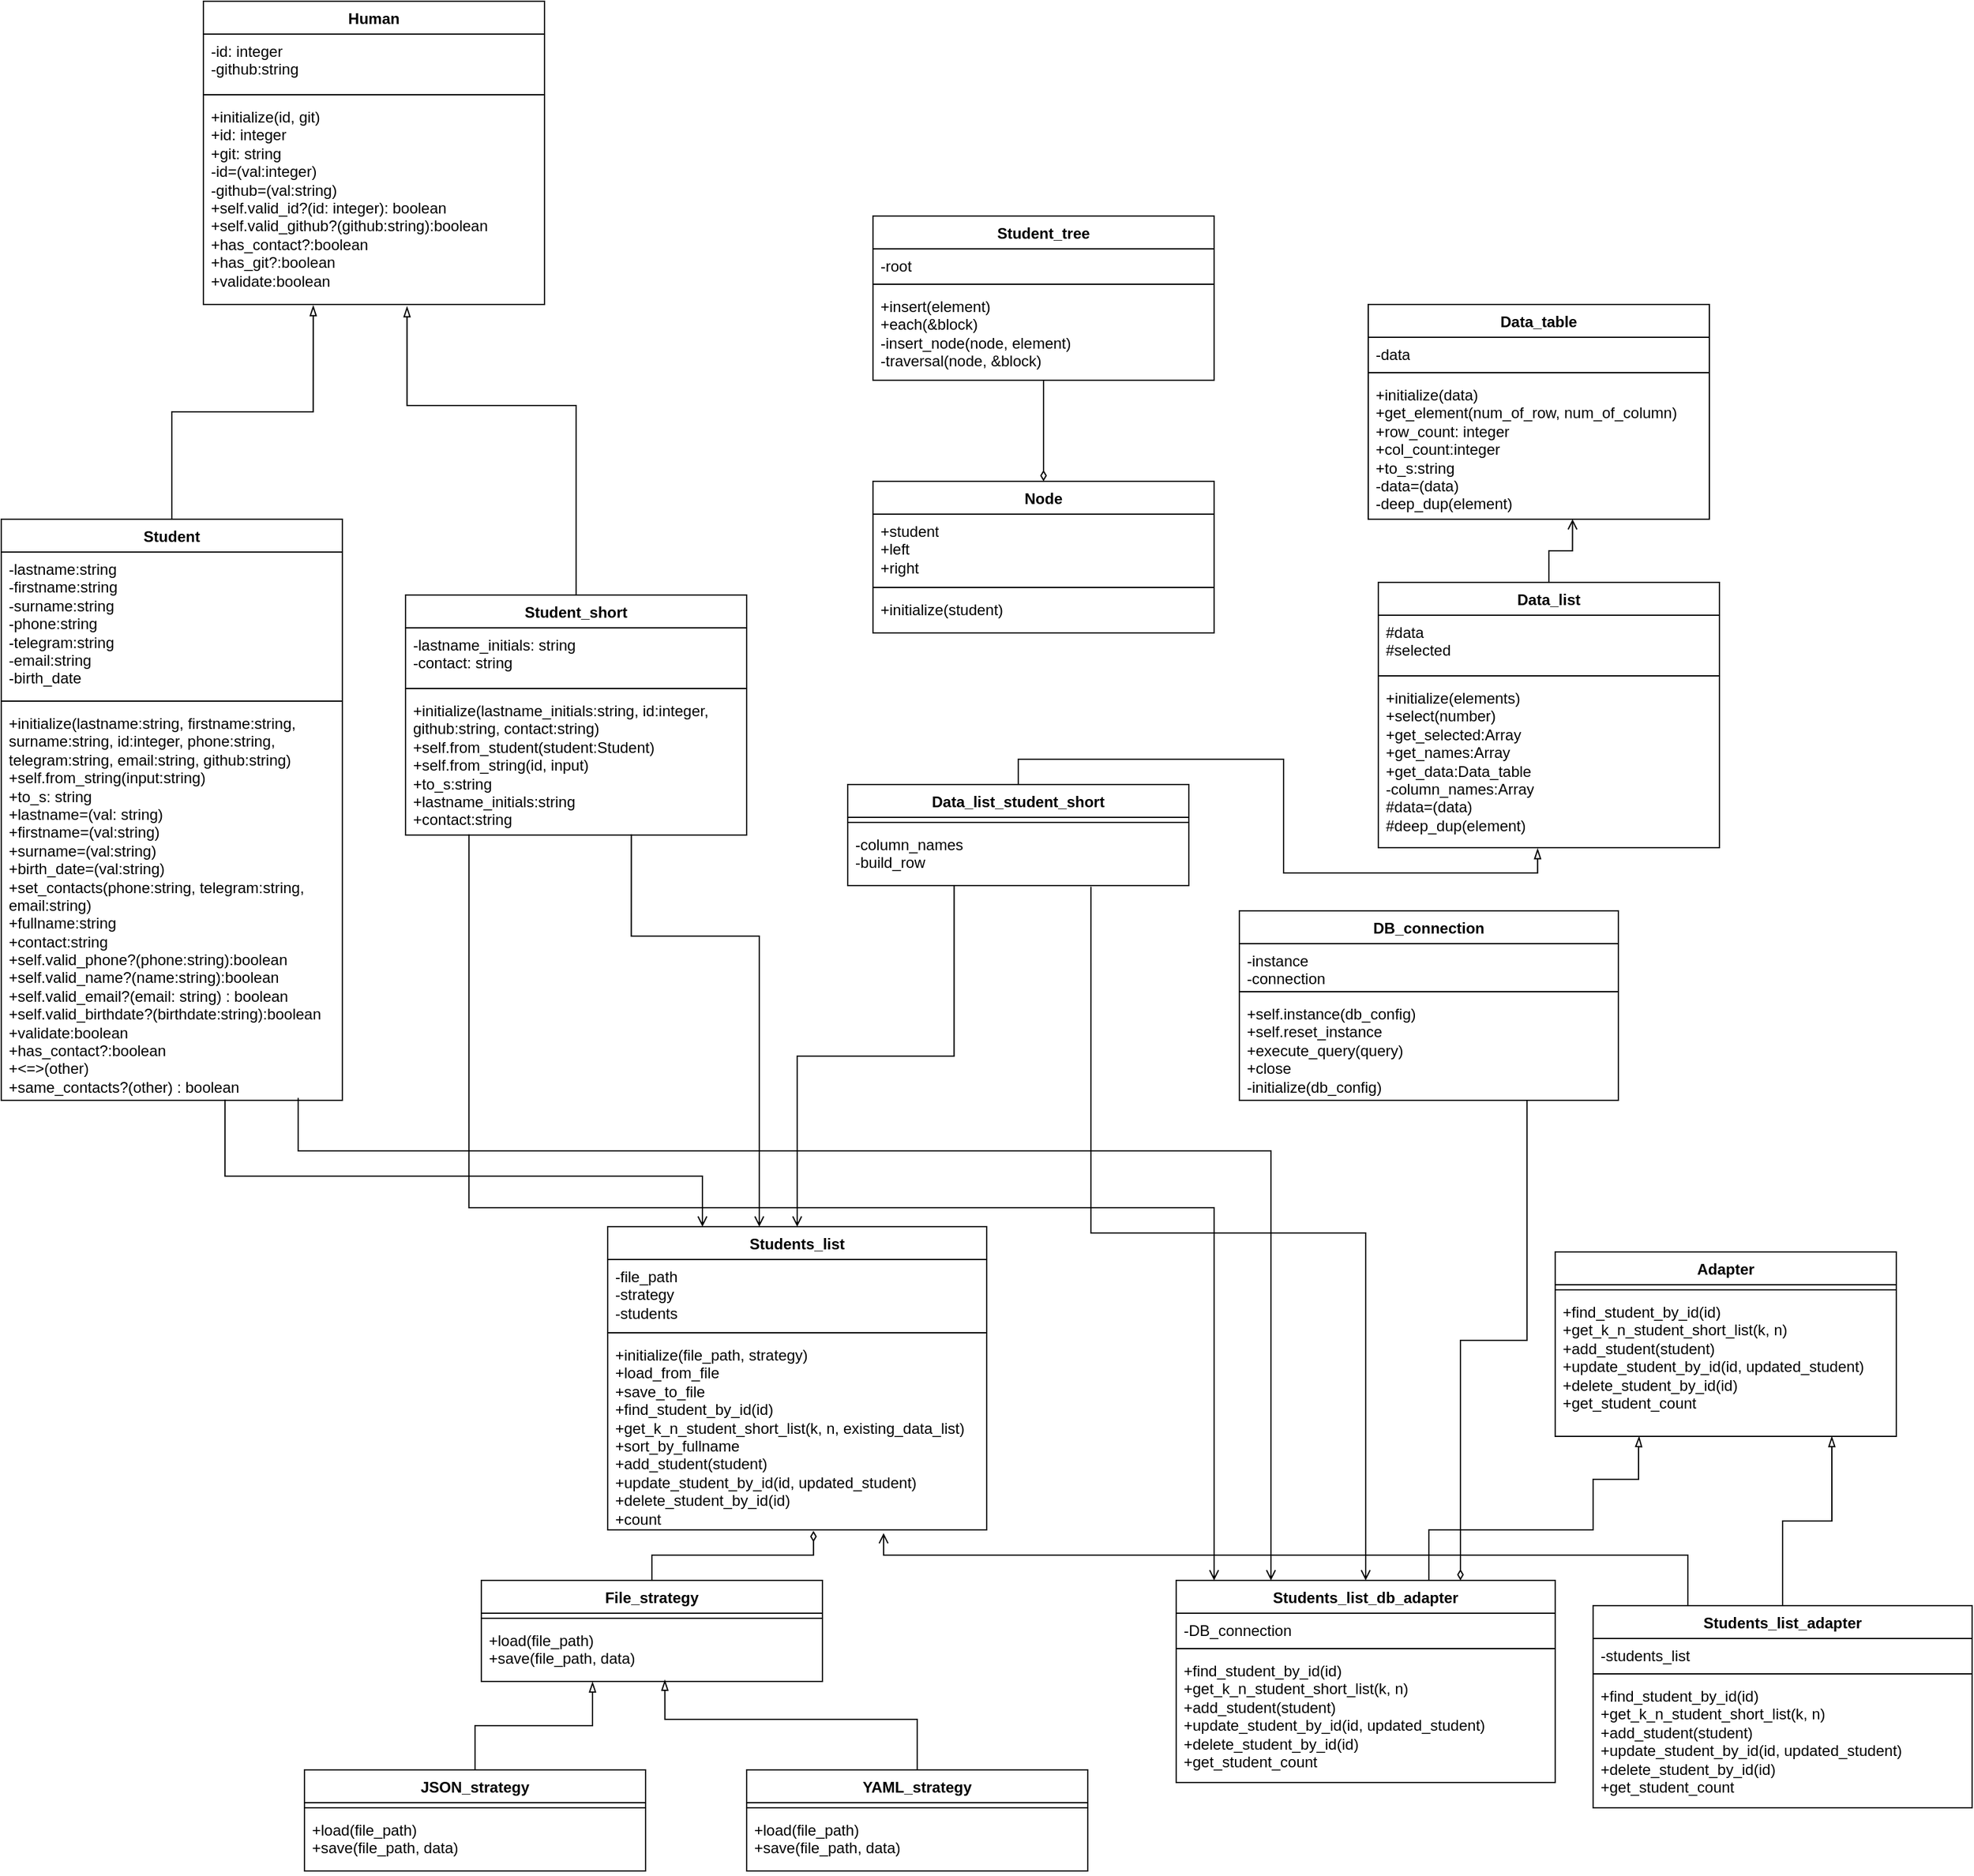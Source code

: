 <mxfile version="25.0.3">
  <diagram name="Страница — 1" id="xzKSbDcUTC4oshEdBpyW">
    <mxGraphModel dx="860" dy="2087" grid="1" gridSize="10" guides="1" tooltips="1" connect="1" arrows="1" fold="1" page="1" pageScale="1" pageWidth="827" pageHeight="1169" math="0" shadow="0">
      <root>
        <mxCell id="0" />
        <mxCell id="1" parent="0" />
        <mxCell id="dgC0GQ52S56ldT9R5wZU-2" value="Human" style="swimlane;fontStyle=1;align=center;verticalAlign=top;childLayout=stackLayout;horizontal=1;startSize=26;horizontalStack=0;resizeParent=1;resizeParentMax=0;resizeLast=0;collapsible=1;marginBottom=0;whiteSpace=wrap;html=1;" parent="1" vertex="1">
          <mxGeometry x="1010" y="-210" width="270" height="240" as="geometry" />
        </mxCell>
        <mxCell id="dgC0GQ52S56ldT9R5wZU-3" value="-id: integer&lt;div&gt;-github:string&lt;/div&gt;&lt;div&gt;&lt;br&gt;&lt;/div&gt;" style="text;strokeColor=none;fillColor=none;align=left;verticalAlign=top;spacingLeft=4;spacingRight=4;overflow=hidden;rotatable=0;points=[[0,0.5],[1,0.5]];portConstraint=eastwest;whiteSpace=wrap;html=1;" parent="dgC0GQ52S56ldT9R5wZU-2" vertex="1">
          <mxGeometry y="26" width="270" height="44" as="geometry" />
        </mxCell>
        <mxCell id="dgC0GQ52S56ldT9R5wZU-4" value="" style="line;strokeWidth=1;fillColor=none;align=left;verticalAlign=middle;spacingTop=-1;spacingLeft=3;spacingRight=3;rotatable=0;labelPosition=right;points=[];portConstraint=eastwest;strokeColor=inherit;" parent="dgC0GQ52S56ldT9R5wZU-2" vertex="1">
          <mxGeometry y="70" width="270" height="8" as="geometry" />
        </mxCell>
        <mxCell id="dgC0GQ52S56ldT9R5wZU-5" value="+initialize(id, git)&lt;div&gt;+id: integer&lt;/div&gt;&lt;div&gt;+git: string&lt;/div&gt;&lt;div&gt;-id=(val:integer)&lt;/div&gt;&lt;div&gt;-github=(val:string)&lt;/div&gt;&lt;div&gt;+self.valid_id?(id: integer): boolean&lt;/div&gt;&lt;div&gt;+self.valid_github?(github:string):boolean&lt;/div&gt;&lt;div&gt;+has_contact?:boolean&lt;/div&gt;&lt;div&gt;+has_git?:boolean&lt;/div&gt;&lt;div&gt;+validate:boolean&lt;/div&gt;" style="text;strokeColor=none;fillColor=none;align=left;verticalAlign=top;spacingLeft=4;spacingRight=4;overflow=hidden;rotatable=0;points=[[0,0.5],[1,0.5]];portConstraint=eastwest;whiteSpace=wrap;html=1;" parent="dgC0GQ52S56ldT9R5wZU-2" vertex="1">
          <mxGeometry y="78" width="270" height="162" as="geometry" />
        </mxCell>
        <mxCell id="dgC0GQ52S56ldT9R5wZU-6" value="Student_short" style="swimlane;fontStyle=1;align=center;verticalAlign=top;childLayout=stackLayout;horizontal=1;startSize=26;horizontalStack=0;resizeParent=1;resizeParentMax=0;resizeLast=0;collapsible=1;marginBottom=0;whiteSpace=wrap;html=1;" parent="1" vertex="1">
          <mxGeometry x="1170" y="260" width="270" height="190" as="geometry" />
        </mxCell>
        <mxCell id="dgC0GQ52S56ldT9R5wZU-7" value="-lastname_initials: string&lt;div&gt;-contact: string&lt;/div&gt;&lt;div&gt;&lt;br&gt;&lt;/div&gt;" style="text;strokeColor=none;fillColor=none;align=left;verticalAlign=top;spacingLeft=4;spacingRight=4;overflow=hidden;rotatable=0;points=[[0,0.5],[1,0.5]];portConstraint=eastwest;whiteSpace=wrap;html=1;" parent="dgC0GQ52S56ldT9R5wZU-6" vertex="1">
          <mxGeometry y="26" width="270" height="44" as="geometry" />
        </mxCell>
        <mxCell id="dgC0GQ52S56ldT9R5wZU-8" value="" style="line;strokeWidth=1;fillColor=none;align=left;verticalAlign=middle;spacingTop=-1;spacingLeft=3;spacingRight=3;rotatable=0;labelPosition=right;points=[];portConstraint=eastwest;strokeColor=inherit;" parent="dgC0GQ52S56ldT9R5wZU-6" vertex="1">
          <mxGeometry y="70" width="270" height="8" as="geometry" />
        </mxCell>
        <mxCell id="dgC0GQ52S56ldT9R5wZU-9" value="+initialize(lastname_initials:string, id:integer, github:string, contact:string)&lt;div&gt;+self.from_student(student:Student)&lt;/div&gt;&lt;div&gt;+self.from_string(id, input)&lt;/div&gt;&lt;div&gt;+to_s:string&lt;/div&gt;&lt;div&gt;+lastname_initials:string&lt;/div&gt;&lt;div&gt;+contact:string&lt;/div&gt;" style="text;strokeColor=none;fillColor=none;align=left;verticalAlign=top;spacingLeft=4;spacingRight=4;overflow=hidden;rotatable=0;points=[[0,0.5],[1,0.5]];portConstraint=eastwest;whiteSpace=wrap;html=1;" parent="dgC0GQ52S56ldT9R5wZU-6" vertex="1">
          <mxGeometry y="78" width="270" height="112" as="geometry" />
        </mxCell>
        <mxCell id="dgC0GQ52S56ldT9R5wZU-10" value="Student" style="swimlane;fontStyle=1;align=center;verticalAlign=top;childLayout=stackLayout;horizontal=1;startSize=26;horizontalStack=0;resizeParent=1;resizeParentMax=0;resizeLast=0;collapsible=1;marginBottom=0;whiteSpace=wrap;html=1;" parent="1" vertex="1">
          <mxGeometry x="850" y="200" width="270" height="460" as="geometry" />
        </mxCell>
        <mxCell id="dgC0GQ52S56ldT9R5wZU-11" value="&lt;div&gt;-lastname:string&lt;/div&gt;&lt;div&gt;-firstname:string&lt;/div&gt;&lt;div&gt;-surname:string&lt;/div&gt;&lt;div&gt;-phone:string&lt;/div&gt;&lt;div&gt;-telegram:string&lt;/div&gt;&lt;div&gt;-email:string&lt;/div&gt;&lt;div&gt;-birth_date&lt;/div&gt;" style="text;strokeColor=none;fillColor=none;align=left;verticalAlign=top;spacingLeft=4;spacingRight=4;overflow=hidden;rotatable=0;points=[[0,0.5],[1,0.5]];portConstraint=eastwest;whiteSpace=wrap;html=1;" parent="dgC0GQ52S56ldT9R5wZU-10" vertex="1">
          <mxGeometry y="26" width="270" height="114" as="geometry" />
        </mxCell>
        <mxCell id="dgC0GQ52S56ldT9R5wZU-12" value="" style="line;strokeWidth=1;fillColor=none;align=left;verticalAlign=middle;spacingTop=-1;spacingLeft=3;spacingRight=3;rotatable=0;labelPosition=right;points=[];portConstraint=eastwest;strokeColor=inherit;" parent="dgC0GQ52S56ldT9R5wZU-10" vertex="1">
          <mxGeometry y="140" width="270" height="8" as="geometry" />
        </mxCell>
        <mxCell id="dgC0GQ52S56ldT9R5wZU-13" value="+initialize(lastname:string, firstname:string, surname:string, id:integer, phone:string, telegram:string, email:string, github:string)&lt;div&gt;+self.from_string(input:string)&lt;/div&gt;&lt;div&gt;+to_s: string&lt;/div&gt;&lt;div&gt;+lastname=(val: string)&lt;/div&gt;&lt;div&gt;+firstname=(val:string)&lt;/div&gt;&lt;div&gt;+surname=(val:string)&lt;/div&gt;&lt;div&gt;+birth_date=(val:string)&lt;/div&gt;&lt;div&gt;+set_contacts(phone:string, telegram:string, email:string)&lt;/div&gt;&lt;div&gt;+fullname:string&lt;/div&gt;&lt;div&gt;+contact:string&lt;/div&gt;&lt;div&gt;&lt;div&gt;+self.valid_phone?(phone:string):boolean&lt;/div&gt;&lt;div&gt;+self.valid_name?(name:string):boolean&lt;/div&gt;&lt;div&gt;+self.valid_email?(email: string) : boolean&lt;/div&gt;&lt;/div&gt;&lt;div&gt;+self.valid_birthdate?(birthdate:string):boolean&lt;/div&gt;&lt;div&gt;+validate:boolean&lt;/div&gt;&lt;div&gt;+has_contact?:boolean&lt;/div&gt;&lt;div&gt;+&amp;lt;=&amp;gt;(other)&lt;/div&gt;&lt;div&gt;+same_contacts?(other) : boolean&lt;/div&gt;" style="text;strokeColor=none;fillColor=none;align=left;verticalAlign=top;spacingLeft=4;spacingRight=4;overflow=hidden;rotatable=0;points=[[0,0.5],[1,0.5]];portConstraint=eastwest;whiteSpace=wrap;html=1;" parent="dgC0GQ52S56ldT9R5wZU-10" vertex="1">
          <mxGeometry y="148" width="270" height="312" as="geometry" />
        </mxCell>
        <mxCell id="dgC0GQ52S56ldT9R5wZU-14" style="rounded=0;orthogonalLoop=1;jettySize=auto;html=1;exitX=0.5;exitY=0;exitDx=0;exitDy=0;endArrow=blockThin;endFill=0;edgeStyle=orthogonalEdgeStyle;entryX=0.597;entryY=1.01;entryDx=0;entryDy=0;entryPerimeter=0;" parent="1" source="dgC0GQ52S56ldT9R5wZU-6" target="dgC0GQ52S56ldT9R5wZU-5" edge="1">
          <mxGeometry relative="1" as="geometry">
            <mxPoint x="1171" y="333" as="targetPoint" />
            <Array as="points">
              <mxPoint x="1305" y="110" />
              <mxPoint x="1171" y="110" />
            </Array>
          </mxGeometry>
        </mxCell>
        <mxCell id="dgC0GQ52S56ldT9R5wZU-16" style="edgeStyle=orthogonalEdgeStyle;rounded=0;orthogonalLoop=1;jettySize=auto;html=1;entryX=0.5;entryY=0;entryDx=0;entryDy=0;exitX=0.322;exitY=1.005;exitDx=0;exitDy=0;exitPerimeter=0;startArrow=blockThin;startFill=0;endArrow=none;endFill=0;" parent="1" source="dgC0GQ52S56ldT9R5wZU-5" target="dgC0GQ52S56ldT9R5wZU-10" edge="1">
          <mxGeometry relative="1" as="geometry" />
        </mxCell>
        <mxCell id="dgC0GQ52S56ldT9R5wZU-17" value="Data_list" style="swimlane;fontStyle=1;align=center;verticalAlign=top;childLayout=stackLayout;horizontal=1;startSize=26;horizontalStack=0;resizeParent=1;resizeParentMax=0;resizeLast=0;collapsible=1;marginBottom=0;whiteSpace=wrap;html=1;" parent="1" vertex="1">
          <mxGeometry x="1940" y="250" width="270" height="210" as="geometry" />
        </mxCell>
        <mxCell id="dgC0GQ52S56ldT9R5wZU-18" value="&lt;div&gt;#data&lt;/div&gt;&lt;div&gt;#selected&lt;/div&gt;" style="text;strokeColor=none;fillColor=none;align=left;verticalAlign=top;spacingLeft=4;spacingRight=4;overflow=hidden;rotatable=0;points=[[0,0.5],[1,0.5]];portConstraint=eastwest;whiteSpace=wrap;html=1;" parent="dgC0GQ52S56ldT9R5wZU-17" vertex="1">
          <mxGeometry y="26" width="270" height="44" as="geometry" />
        </mxCell>
        <mxCell id="dgC0GQ52S56ldT9R5wZU-19" value="" style="line;strokeWidth=1;fillColor=none;align=left;verticalAlign=middle;spacingTop=-1;spacingLeft=3;spacingRight=3;rotatable=0;labelPosition=right;points=[];portConstraint=eastwest;strokeColor=inherit;" parent="dgC0GQ52S56ldT9R5wZU-17" vertex="1">
          <mxGeometry y="70" width="270" height="8" as="geometry" />
        </mxCell>
        <mxCell id="dgC0GQ52S56ldT9R5wZU-20" value="+initialize(elements)&lt;div&gt;+select(number)&lt;/div&gt;&lt;div&gt;+get_selected:Array&lt;/div&gt;&lt;div&gt;+get_names:Array&lt;/div&gt;&lt;div&gt;+get_data:Data_table&lt;/div&gt;&lt;div&gt;-column_names:Array&lt;/div&gt;&lt;div&gt;#data=(data)&lt;/div&gt;&lt;div&gt;#deep_dup(element)&lt;/div&gt;" style="text;strokeColor=none;fillColor=none;align=left;verticalAlign=top;spacingLeft=4;spacingRight=4;overflow=hidden;rotatable=0;points=[[0,0.5],[1,0.5]];portConstraint=eastwest;whiteSpace=wrap;html=1;" parent="dgC0GQ52S56ldT9R5wZU-17" vertex="1">
          <mxGeometry y="78" width="270" height="132" as="geometry" />
        </mxCell>
        <mxCell id="dgC0GQ52S56ldT9R5wZU-21" value="Data_list_student_short" style="swimlane;fontStyle=1;align=center;verticalAlign=top;childLayout=stackLayout;horizontal=1;startSize=26;horizontalStack=0;resizeParent=1;resizeParentMax=0;resizeLast=0;collapsible=1;marginBottom=0;whiteSpace=wrap;html=1;" parent="1" vertex="1">
          <mxGeometry x="1520" y="410" width="270" height="80" as="geometry" />
        </mxCell>
        <mxCell id="dgC0GQ52S56ldT9R5wZU-23" value="" style="line;strokeWidth=1;fillColor=none;align=left;verticalAlign=middle;spacingTop=-1;spacingLeft=3;spacingRight=3;rotatable=0;labelPosition=right;points=[];portConstraint=eastwest;strokeColor=inherit;" parent="dgC0GQ52S56ldT9R5wZU-21" vertex="1">
          <mxGeometry y="26" width="270" height="8" as="geometry" />
        </mxCell>
        <mxCell id="dgC0GQ52S56ldT9R5wZU-24" value="-column_names&lt;div&gt;-build_row&lt;/div&gt;" style="text;strokeColor=none;fillColor=none;align=left;verticalAlign=top;spacingLeft=4;spacingRight=4;overflow=hidden;rotatable=0;points=[[0,0.5],[1,0.5]];portConstraint=eastwest;whiteSpace=wrap;html=1;" parent="dgC0GQ52S56ldT9R5wZU-21" vertex="1">
          <mxGeometry y="34" width="270" height="46" as="geometry" />
        </mxCell>
        <mxCell id="dgC0GQ52S56ldT9R5wZU-25" style="edgeStyle=orthogonalEdgeStyle;rounded=0;orthogonalLoop=1;jettySize=auto;html=1;exitX=0.5;exitY=0;exitDx=0;exitDy=0;entryX=0.467;entryY=1.005;entryDx=0;entryDy=0;entryPerimeter=0;endArrow=blockThin;endFill=0;" parent="1" source="dgC0GQ52S56ldT9R5wZU-21" target="dgC0GQ52S56ldT9R5wZU-20" edge="1">
          <mxGeometry relative="1" as="geometry" />
        </mxCell>
        <mxCell id="dgC0GQ52S56ldT9R5wZU-26" value="Data_table" style="swimlane;fontStyle=1;align=center;verticalAlign=top;childLayout=stackLayout;horizontal=1;startSize=26;horizontalStack=0;resizeParent=1;resizeParentMax=0;resizeLast=0;collapsible=1;marginBottom=0;whiteSpace=wrap;html=1;" parent="1" vertex="1">
          <mxGeometry x="1932" y="30" width="270" height="170" as="geometry" />
        </mxCell>
        <mxCell id="dgC0GQ52S56ldT9R5wZU-27" value="-data" style="text;strokeColor=none;fillColor=none;align=left;verticalAlign=top;spacingLeft=4;spacingRight=4;overflow=hidden;rotatable=0;points=[[0,0.5],[1,0.5]];portConstraint=eastwest;whiteSpace=wrap;html=1;" parent="dgC0GQ52S56ldT9R5wZU-26" vertex="1">
          <mxGeometry y="26" width="270" height="24" as="geometry" />
        </mxCell>
        <mxCell id="dgC0GQ52S56ldT9R5wZU-28" value="" style="line;strokeWidth=1;fillColor=none;align=left;verticalAlign=middle;spacingTop=-1;spacingLeft=3;spacingRight=3;rotatable=0;labelPosition=right;points=[];portConstraint=eastwest;strokeColor=inherit;" parent="dgC0GQ52S56ldT9R5wZU-26" vertex="1">
          <mxGeometry y="50" width="270" height="8" as="geometry" />
        </mxCell>
        <mxCell id="dgC0GQ52S56ldT9R5wZU-29" value="+initialize(data)&lt;div&gt;+get_element(num_of_row, num_of_column)&lt;/div&gt;&lt;div&gt;+row_count: integer&lt;/div&gt;&lt;div&gt;+col_count:integer&lt;/div&gt;&lt;div&gt;+to_s:string&lt;/div&gt;&lt;div&gt;-data=(data)&lt;/div&gt;&lt;div&gt;-deep_dup(element)&lt;/div&gt;" style="text;strokeColor=none;fillColor=none;align=left;verticalAlign=top;spacingLeft=4;spacingRight=4;overflow=hidden;rotatable=0;points=[[0,0.5],[1,0.5]];portConstraint=eastwest;whiteSpace=wrap;html=1;" parent="dgC0GQ52S56ldT9R5wZU-26" vertex="1">
          <mxGeometry y="58" width="270" height="112" as="geometry" />
        </mxCell>
        <mxCell id="rb87mAZRh5w8BiPJoc-g-1" value="Students_list" style="swimlane;fontStyle=1;align=center;verticalAlign=top;childLayout=stackLayout;horizontal=1;startSize=26;horizontalStack=0;resizeParent=1;resizeParentMax=0;resizeLast=0;collapsible=1;marginBottom=0;whiteSpace=wrap;html=1;" parent="1" vertex="1">
          <mxGeometry x="1330" y="760" width="300" height="240" as="geometry" />
        </mxCell>
        <mxCell id="rb87mAZRh5w8BiPJoc-g-2" value="-file_path&lt;div&gt;-strategy&lt;/div&gt;&lt;div&gt;-students&lt;/div&gt;" style="text;strokeColor=none;fillColor=none;align=left;verticalAlign=top;spacingLeft=4;spacingRight=4;overflow=hidden;rotatable=0;points=[[0,0.5],[1,0.5]];portConstraint=eastwest;whiteSpace=wrap;html=1;" parent="rb87mAZRh5w8BiPJoc-g-1" vertex="1">
          <mxGeometry y="26" width="300" height="54" as="geometry" />
        </mxCell>
        <mxCell id="rb87mAZRh5w8BiPJoc-g-3" value="" style="line;strokeWidth=1;fillColor=none;align=left;verticalAlign=middle;spacingTop=-1;spacingLeft=3;spacingRight=3;rotatable=0;labelPosition=right;points=[];portConstraint=eastwest;strokeColor=inherit;" parent="rb87mAZRh5w8BiPJoc-g-1" vertex="1">
          <mxGeometry y="80" width="300" height="8" as="geometry" />
        </mxCell>
        <mxCell id="rb87mAZRh5w8BiPJoc-g-4" value="+initialize(file_path, strategy)&lt;div&gt;+load_from_file&lt;/div&gt;&lt;div&gt;+save_to_file&lt;/div&gt;&lt;div&gt;+find_student_by_id(id)&lt;/div&gt;&lt;div&gt;+get_k_n_student_short_list(k, n, existing_data_list)&lt;/div&gt;&lt;div&gt;+sort_by_fullname&lt;/div&gt;&lt;div&gt;+add_student(student)&lt;/div&gt;&lt;div&gt;+update_student_by_id(id, updated_student)&lt;/div&gt;&lt;div&gt;+delete_student_by_id(id)&lt;/div&gt;&lt;div&gt;+count&lt;/div&gt;" style="text;strokeColor=none;fillColor=none;align=left;verticalAlign=top;spacingLeft=4;spacingRight=4;overflow=hidden;rotatable=0;points=[[0,0.5],[1,0.5]];portConstraint=eastwest;whiteSpace=wrap;html=1;" parent="rb87mAZRh5w8BiPJoc-g-1" vertex="1">
          <mxGeometry y="88" width="300" height="152" as="geometry" />
        </mxCell>
        <mxCell id="aVTpw7ciWaZ5N4menI4E-1" style="edgeStyle=orthogonalEdgeStyle;rounded=0;orthogonalLoop=1;jettySize=auto;html=1;entryX=0.5;entryY=0;entryDx=0;entryDy=0;endArrow=diamondThin;endFill=0;" parent="1" source="rb87mAZRh5w8BiPJoc-g-5" target="rb87mAZRh5w8BiPJoc-g-9" edge="1">
          <mxGeometry relative="1" as="geometry" />
        </mxCell>
        <mxCell id="rb87mAZRh5w8BiPJoc-g-5" value="Student_tree" style="swimlane;fontStyle=1;align=center;verticalAlign=top;childLayout=stackLayout;horizontal=1;startSize=26;horizontalStack=0;resizeParent=1;resizeParentMax=0;resizeLast=0;collapsible=1;marginBottom=0;whiteSpace=wrap;html=1;" parent="1" vertex="1">
          <mxGeometry x="1540" y="-40" width="270" height="130" as="geometry" />
        </mxCell>
        <mxCell id="rb87mAZRh5w8BiPJoc-g-6" value="&lt;div&gt;-root&lt;/div&gt;" style="text;strokeColor=none;fillColor=none;align=left;verticalAlign=top;spacingLeft=4;spacingRight=4;overflow=hidden;rotatable=0;points=[[0,0.5],[1,0.5]];portConstraint=eastwest;whiteSpace=wrap;html=1;" parent="rb87mAZRh5w8BiPJoc-g-5" vertex="1">
          <mxGeometry y="26" width="270" height="24" as="geometry" />
        </mxCell>
        <mxCell id="rb87mAZRh5w8BiPJoc-g-7" value="" style="line;strokeWidth=1;fillColor=none;align=left;verticalAlign=middle;spacingTop=-1;spacingLeft=3;spacingRight=3;rotatable=0;labelPosition=right;points=[];portConstraint=eastwest;strokeColor=inherit;" parent="rb87mAZRh5w8BiPJoc-g-5" vertex="1">
          <mxGeometry y="50" width="270" height="8" as="geometry" />
        </mxCell>
        <mxCell id="rb87mAZRh5w8BiPJoc-g-8" value="+insert(element)&lt;div&gt;+each(&amp;amp;block)&lt;/div&gt;&lt;div&gt;-insert_node(node, element)&lt;/div&gt;&lt;div&gt;-traversal(node, &amp;amp;block)&lt;/div&gt;" style="text;strokeColor=none;fillColor=none;align=left;verticalAlign=top;spacingLeft=4;spacingRight=4;overflow=hidden;rotatable=0;points=[[0,0.5],[1,0.5]];portConstraint=eastwest;whiteSpace=wrap;html=1;" parent="rb87mAZRh5w8BiPJoc-g-5" vertex="1">
          <mxGeometry y="58" width="270" height="72" as="geometry" />
        </mxCell>
        <mxCell id="rb87mAZRh5w8BiPJoc-g-9" value="Node" style="swimlane;fontStyle=1;align=center;verticalAlign=top;childLayout=stackLayout;horizontal=1;startSize=26;horizontalStack=0;resizeParent=1;resizeParentMax=0;resizeLast=0;collapsible=1;marginBottom=0;whiteSpace=wrap;html=1;" parent="1" vertex="1">
          <mxGeometry x="1540" y="170" width="270" height="120" as="geometry" />
        </mxCell>
        <mxCell id="rb87mAZRh5w8BiPJoc-g-10" value="&lt;div&gt;+student&lt;/div&gt;&lt;div&gt;+left&lt;/div&gt;&lt;div&gt;+right&lt;/div&gt;" style="text;strokeColor=none;fillColor=none;align=left;verticalAlign=top;spacingLeft=4;spacingRight=4;overflow=hidden;rotatable=0;points=[[0,0.5],[1,0.5]];portConstraint=eastwest;whiteSpace=wrap;html=1;" parent="rb87mAZRh5w8BiPJoc-g-9" vertex="1">
          <mxGeometry y="26" width="270" height="54" as="geometry" />
        </mxCell>
        <mxCell id="rb87mAZRh5w8BiPJoc-g-11" value="" style="line;strokeWidth=1;fillColor=none;align=left;verticalAlign=middle;spacingTop=-1;spacingLeft=3;spacingRight=3;rotatable=0;labelPosition=right;points=[];portConstraint=eastwest;strokeColor=inherit;" parent="rb87mAZRh5w8BiPJoc-g-9" vertex="1">
          <mxGeometry y="80" width="270" height="8" as="geometry" />
        </mxCell>
        <mxCell id="rb87mAZRh5w8BiPJoc-g-12" value="+initialize(student)" style="text;strokeColor=none;fillColor=none;align=left;verticalAlign=top;spacingLeft=4;spacingRight=4;overflow=hidden;rotatable=0;points=[[0,0.5],[1,0.5]];portConstraint=eastwest;whiteSpace=wrap;html=1;" parent="rb87mAZRh5w8BiPJoc-g-9" vertex="1">
          <mxGeometry y="88" width="270" height="32" as="geometry" />
        </mxCell>
        <mxCell id="rb87mAZRh5w8BiPJoc-g-14" value="File_strategy" style="swimlane;fontStyle=1;align=center;verticalAlign=top;childLayout=stackLayout;horizontal=1;startSize=26;horizontalStack=0;resizeParent=1;resizeParentMax=0;resizeLast=0;collapsible=1;marginBottom=0;whiteSpace=wrap;html=1;" parent="1" vertex="1">
          <mxGeometry x="1230" y="1040" width="270" height="80" as="geometry" />
        </mxCell>
        <mxCell id="rb87mAZRh5w8BiPJoc-g-15" value="" style="line;strokeWidth=1;fillColor=none;align=left;verticalAlign=middle;spacingTop=-1;spacingLeft=3;spacingRight=3;rotatable=0;labelPosition=right;points=[];portConstraint=eastwest;strokeColor=inherit;" parent="rb87mAZRh5w8BiPJoc-g-14" vertex="1">
          <mxGeometry y="26" width="270" height="8" as="geometry" />
        </mxCell>
        <mxCell id="rb87mAZRh5w8BiPJoc-g-16" value="+load(file_path)&lt;div&gt;+save(file_path, data)&lt;/div&gt;" style="text;strokeColor=none;fillColor=none;align=left;verticalAlign=top;spacingLeft=4;spacingRight=4;overflow=hidden;rotatable=0;points=[[0,0.5],[1,0.5]];portConstraint=eastwest;whiteSpace=wrap;html=1;" parent="rb87mAZRh5w8BiPJoc-g-14" vertex="1">
          <mxGeometry y="34" width="270" height="46" as="geometry" />
        </mxCell>
        <mxCell id="rb87mAZRh5w8BiPJoc-g-24" value="JSON_strategy" style="swimlane;fontStyle=1;align=center;verticalAlign=top;childLayout=stackLayout;horizontal=1;startSize=26;horizontalStack=0;resizeParent=1;resizeParentMax=0;resizeLast=0;collapsible=1;marginBottom=0;whiteSpace=wrap;html=1;" parent="1" vertex="1">
          <mxGeometry x="1090" y="1190" width="270" height="80" as="geometry" />
        </mxCell>
        <mxCell id="rb87mAZRh5w8BiPJoc-g-25" value="" style="line;strokeWidth=1;fillColor=none;align=left;verticalAlign=middle;spacingTop=-1;spacingLeft=3;spacingRight=3;rotatable=0;labelPosition=right;points=[];portConstraint=eastwest;strokeColor=inherit;" parent="rb87mAZRh5w8BiPJoc-g-24" vertex="1">
          <mxGeometry y="26" width="270" height="8" as="geometry" />
        </mxCell>
        <mxCell id="rb87mAZRh5w8BiPJoc-g-26" value="+load(file_path)&lt;div&gt;+save(file_path, data)&lt;/div&gt;" style="text;strokeColor=none;fillColor=none;align=left;verticalAlign=top;spacingLeft=4;spacingRight=4;overflow=hidden;rotatable=0;points=[[0,0.5],[1,0.5]];portConstraint=eastwest;whiteSpace=wrap;html=1;" parent="rb87mAZRh5w8BiPJoc-g-24" vertex="1">
          <mxGeometry y="34" width="270" height="46" as="geometry" />
        </mxCell>
        <mxCell id="rb87mAZRh5w8BiPJoc-g-27" value="YAML_strategy" style="swimlane;fontStyle=1;align=center;verticalAlign=top;childLayout=stackLayout;horizontal=1;startSize=26;horizontalStack=0;resizeParent=1;resizeParentMax=0;resizeLast=0;collapsible=1;marginBottom=0;whiteSpace=wrap;html=1;" parent="1" vertex="1">
          <mxGeometry x="1440" y="1190" width="270" height="80" as="geometry" />
        </mxCell>
        <mxCell id="rb87mAZRh5w8BiPJoc-g-28" value="" style="line;strokeWidth=1;fillColor=none;align=left;verticalAlign=middle;spacingTop=-1;spacingLeft=3;spacingRight=3;rotatable=0;labelPosition=right;points=[];portConstraint=eastwest;strokeColor=inherit;" parent="rb87mAZRh5w8BiPJoc-g-27" vertex="1">
          <mxGeometry y="26" width="270" height="8" as="geometry" />
        </mxCell>
        <mxCell id="rb87mAZRh5w8BiPJoc-g-29" value="+load(file_path)&lt;div&gt;+save(file_path, data)&lt;/div&gt;" style="text;strokeColor=none;fillColor=none;align=left;verticalAlign=top;spacingLeft=4;spacingRight=4;overflow=hidden;rotatable=0;points=[[0,0.5],[1,0.5]];portConstraint=eastwest;whiteSpace=wrap;html=1;" parent="rb87mAZRh5w8BiPJoc-g-27" vertex="1">
          <mxGeometry y="34" width="270" height="46" as="geometry" />
        </mxCell>
        <mxCell id="rb87mAZRh5w8BiPJoc-g-30" style="edgeStyle=orthogonalEdgeStyle;rounded=0;orthogonalLoop=1;jettySize=auto;html=1;exitX=0.5;exitY=0;exitDx=0;exitDy=0;entryX=0.326;entryY=1.006;entryDx=0;entryDy=0;entryPerimeter=0;endArrow=blockThin;endFill=0;" parent="1" source="rb87mAZRh5w8BiPJoc-g-24" target="rb87mAZRh5w8BiPJoc-g-16" edge="1">
          <mxGeometry relative="1" as="geometry" />
        </mxCell>
        <mxCell id="rb87mAZRh5w8BiPJoc-g-31" style="edgeStyle=orthogonalEdgeStyle;rounded=0;orthogonalLoop=1;jettySize=auto;html=1;exitX=0.5;exitY=0;exitDx=0;exitDy=0;entryX=0.538;entryY=0.975;entryDx=0;entryDy=0;entryPerimeter=0;endArrow=blockThin;endFill=0;" parent="1" source="rb87mAZRh5w8BiPJoc-g-27" target="rb87mAZRh5w8BiPJoc-g-16" edge="1">
          <mxGeometry relative="1" as="geometry">
            <Array as="points">
              <mxPoint x="1575" y="1150" />
              <mxPoint x="1375" y="1150" />
            </Array>
          </mxGeometry>
        </mxCell>
        <mxCell id="N9eYVUXCDiaWprhX4-wi-15" style="edgeStyle=orthogonalEdgeStyle;rounded=0;orthogonalLoop=1;jettySize=auto;html=1;endArrow=none;endFill=0;exitX=0.25;exitY=0;exitDx=0;exitDy=0;startArrow=open;startFill=0;entryX=0.874;entryY=0.994;entryDx=0;entryDy=0;entryPerimeter=0;" parent="1" source="t7xBzDP67uY2wWWh6h_h-16" target="dgC0GQ52S56ldT9R5wZU-13" edge="1">
          <mxGeometry relative="1" as="geometry">
            <mxPoint x="1080" y="650" as="targetPoint" />
            <Array as="points">
              <mxPoint x="1855" y="700" />
              <mxPoint x="1085" y="700" />
            </Array>
            <mxPoint x="1861" y="836" as="sourcePoint" />
          </mxGeometry>
        </mxCell>
        <mxCell id="t7xBzDP67uY2wWWh6h_h-6" value="Adapter" style="swimlane;fontStyle=1;align=center;verticalAlign=top;childLayout=stackLayout;horizontal=1;startSize=26;horizontalStack=0;resizeParent=1;resizeParentMax=0;resizeLast=0;collapsible=1;marginBottom=0;whiteSpace=wrap;html=1;" parent="1" vertex="1">
          <mxGeometry x="2080" y="780" width="270" height="146" as="geometry" />
        </mxCell>
        <mxCell id="t7xBzDP67uY2wWWh6h_h-8" value="" style="line;strokeWidth=1;fillColor=none;align=left;verticalAlign=middle;spacingTop=-1;spacingLeft=3;spacingRight=3;rotatable=0;labelPosition=right;points=[];portConstraint=eastwest;strokeColor=inherit;" parent="t7xBzDP67uY2wWWh6h_h-6" vertex="1">
          <mxGeometry y="26" width="270" height="8" as="geometry" />
        </mxCell>
        <mxCell id="t7xBzDP67uY2wWWh6h_h-9" value="+find_student_by_id(id)&lt;div&gt;+get_k_n_student_short_list(k, n)&lt;/div&gt;&lt;div&gt;+add_student(student)&lt;/div&gt;&lt;div&gt;+update_student_by_id(id, updated_student)&lt;/div&gt;&lt;div&gt;+delete_student_by_id(id)&lt;/div&gt;&lt;div&gt;+get_student_count&lt;/div&gt;" style="text;strokeColor=none;fillColor=none;align=left;verticalAlign=top;spacingLeft=4;spacingRight=4;overflow=hidden;rotatable=0;points=[[0,0.5],[1,0.5]];portConstraint=eastwest;whiteSpace=wrap;html=1;" parent="t7xBzDP67uY2wWWh6h_h-6" vertex="1">
          <mxGeometry y="34" width="270" height="112" as="geometry" />
        </mxCell>
        <mxCell id="1FoNnlJ7nb79P3DW6u4G-2" style="edgeStyle=orthogonalEdgeStyle;rounded=0;orthogonalLoop=1;jettySize=auto;html=1;exitX=0.5;exitY=0;exitDx=0;exitDy=0;entryX=0.246;entryY=1;entryDx=0;entryDy=0;entryPerimeter=0;endArrow=blockThin;endFill=0;" parent="1" source="t7xBzDP67uY2wWWh6h_h-16" target="t7xBzDP67uY2wWWh6h_h-9" edge="1">
          <mxGeometry relative="1" as="geometry">
            <mxPoint x="2050" y="680" as="targetPoint" />
            <Array as="points">
              <mxPoint x="1980" y="1040" />
              <mxPoint x="1980" y="1000" />
              <mxPoint x="2110" y="1000" />
              <mxPoint x="2110" y="960" />
              <mxPoint x="2146" y="960" />
              <mxPoint x="2146" y="936" />
            </Array>
          </mxGeometry>
        </mxCell>
        <mxCell id="t7xBzDP67uY2wWWh6h_h-16" value="Students_list_db_adapter" style="swimlane;fontStyle=1;align=center;verticalAlign=top;childLayout=stackLayout;horizontal=1;startSize=26;horizontalStack=0;resizeParent=1;resizeParentMax=0;resizeLast=0;collapsible=1;marginBottom=0;whiteSpace=wrap;html=1;" parent="1" vertex="1">
          <mxGeometry x="1780" y="1040" width="300" height="160" as="geometry" />
        </mxCell>
        <mxCell id="t7xBzDP67uY2wWWh6h_h-17" value="-DB_connection" style="text;strokeColor=none;fillColor=none;align=left;verticalAlign=top;spacingLeft=4;spacingRight=4;overflow=hidden;rotatable=0;points=[[0,0.5],[1,0.5]];portConstraint=eastwest;whiteSpace=wrap;html=1;" parent="t7xBzDP67uY2wWWh6h_h-16" vertex="1">
          <mxGeometry y="26" width="300" height="24" as="geometry" />
        </mxCell>
        <mxCell id="t7xBzDP67uY2wWWh6h_h-19" value="" style="line;strokeWidth=1;fillColor=none;align=left;verticalAlign=middle;spacingTop=-1;spacingLeft=3;spacingRight=3;rotatable=0;labelPosition=right;points=[];portConstraint=eastwest;strokeColor=inherit;" parent="t7xBzDP67uY2wWWh6h_h-16" vertex="1">
          <mxGeometry y="50" width="300" height="8" as="geometry" />
        </mxCell>
        <mxCell id="t7xBzDP67uY2wWWh6h_h-20" value="+find_student_by_id(id)&lt;div&gt;+get_k_n_student_short_list(k, n)&lt;/div&gt;&lt;div&gt;+add_student(student)&lt;/div&gt;&lt;div&gt;+update_student_by_id(id, updated_student)&lt;/div&gt;&lt;div&gt;+delete_student_by_id(id)&lt;/div&gt;&lt;div&gt;+get_student_count&lt;/div&gt;" style="text;strokeColor=none;fillColor=none;align=left;verticalAlign=top;spacingLeft=4;spacingRight=4;overflow=hidden;rotatable=0;points=[[0,0.5],[1,0.5]];portConstraint=eastwest;whiteSpace=wrap;html=1;" parent="t7xBzDP67uY2wWWh6h_h-16" vertex="1">
          <mxGeometry y="58" width="300" height="102" as="geometry" />
        </mxCell>
        <mxCell id="t7xBzDP67uY2wWWh6h_h-22" value="Students_list_adapter" style="swimlane;fontStyle=1;align=center;verticalAlign=top;childLayout=stackLayout;horizontal=1;startSize=26;horizontalStack=0;resizeParent=1;resizeParentMax=0;resizeLast=0;collapsible=1;marginBottom=0;whiteSpace=wrap;html=1;" parent="1" vertex="1">
          <mxGeometry x="2110" y="1060" width="300" height="160" as="geometry" />
        </mxCell>
        <mxCell id="t7xBzDP67uY2wWWh6h_h-23" value="-students_list" style="text;strokeColor=none;fillColor=none;align=left;verticalAlign=top;spacingLeft=4;spacingRight=4;overflow=hidden;rotatable=0;points=[[0,0.5],[1,0.5]];portConstraint=eastwest;whiteSpace=wrap;html=1;" parent="t7xBzDP67uY2wWWh6h_h-22" vertex="1">
          <mxGeometry y="26" width="300" height="24" as="geometry" />
        </mxCell>
        <mxCell id="t7xBzDP67uY2wWWh6h_h-24" value="" style="line;strokeWidth=1;fillColor=none;align=left;verticalAlign=middle;spacingTop=-1;spacingLeft=3;spacingRight=3;rotatable=0;labelPosition=right;points=[];portConstraint=eastwest;strokeColor=inherit;" parent="t7xBzDP67uY2wWWh6h_h-22" vertex="1">
          <mxGeometry y="50" width="300" height="8" as="geometry" />
        </mxCell>
        <mxCell id="t7xBzDP67uY2wWWh6h_h-25" value="+find_student_by_id(id)&lt;div&gt;+get_k_n_student_short_list(k, n)&lt;/div&gt;&lt;div&gt;+add_student(student)&lt;/div&gt;&lt;div&gt;+update_student_by_id(id, updated_student)&lt;/div&gt;&lt;div&gt;+delete_student_by_id(id)&lt;/div&gt;&lt;div&gt;+get_student_count&lt;/div&gt;" style="text;strokeColor=none;fillColor=none;align=left;verticalAlign=top;spacingLeft=4;spacingRight=4;overflow=hidden;rotatable=0;points=[[0,0.5],[1,0.5]];portConstraint=eastwest;whiteSpace=wrap;html=1;" parent="t7xBzDP67uY2wWWh6h_h-22" vertex="1">
          <mxGeometry y="58" width="300" height="102" as="geometry" />
        </mxCell>
        <mxCell id="N9eYVUXCDiaWprhX4-wi-2" style="edgeStyle=orthogonalEdgeStyle;rounded=0;orthogonalLoop=1;jettySize=auto;html=1;exitX=0.5;exitY=0;exitDx=0;exitDy=0;entryX=0.543;entryY=1.005;entryDx=0;entryDy=0;entryPerimeter=0;endArrow=diamondThin;endFill=0;startArrow=none;startFill=0;" parent="1" source="rb87mAZRh5w8BiPJoc-g-14" target="rb87mAZRh5w8BiPJoc-g-4" edge="1">
          <mxGeometry relative="1" as="geometry" />
        </mxCell>
        <mxCell id="N9eYVUXCDiaWprhX4-wi-3" style="edgeStyle=orthogonalEdgeStyle;rounded=0;orthogonalLoop=1;jettySize=auto;html=1;entryX=0.713;entryY=1.018;entryDx=0;entryDy=0;entryPerimeter=0;endArrow=none;endFill=0;startArrow=open;startFill=0;exitX=0.5;exitY=0;exitDx=0;exitDy=0;" parent="1" source="t7xBzDP67uY2wWWh6h_h-16" target="dgC0GQ52S56ldT9R5wZU-24" edge="1">
          <mxGeometry relative="1" as="geometry">
            <mxPoint x="1855" y="960" as="sourcePoint" />
          </mxGeometry>
        </mxCell>
        <mxCell id="N9eYVUXCDiaWprhX4-wi-4" style="edgeStyle=orthogonalEdgeStyle;rounded=0;orthogonalLoop=1;jettySize=auto;html=1;exitX=0.5;exitY=0;exitDx=0;exitDy=0;entryX=0.312;entryY=0.992;entryDx=0;entryDy=0;entryPerimeter=0;endArrow=none;endFill=0;startArrow=open;startFill=0;" parent="1" source="rb87mAZRh5w8BiPJoc-g-1" target="dgC0GQ52S56ldT9R5wZU-24" edge="1">
          <mxGeometry relative="1" as="geometry" />
        </mxCell>
        <mxCell id="N9eYVUXCDiaWprhX4-wi-6" style="edgeStyle=orthogonalEdgeStyle;rounded=0;orthogonalLoop=1;jettySize=auto;html=1;exitX=0.25;exitY=0;exitDx=0;exitDy=0;entryX=0.728;entryY=1.017;entryDx=0;entryDy=0;entryPerimeter=0;endArrow=open;endFill=0;" parent="1" source="t7xBzDP67uY2wWWh6h_h-22" target="rb87mAZRh5w8BiPJoc-g-4" edge="1">
          <mxGeometry relative="1" as="geometry">
            <Array as="points">
              <mxPoint x="2185" y="1020" />
              <mxPoint x="1548" y="1020" />
            </Array>
          </mxGeometry>
        </mxCell>
        <mxCell id="N9eYVUXCDiaWprhX4-wi-8" style="edgeStyle=orthogonalEdgeStyle;rounded=0;orthogonalLoop=1;jettySize=auto;html=1;exitX=0.5;exitY=0;exitDx=0;exitDy=0;entryX=0.599;entryY=1;entryDx=0;entryDy=0;entryPerimeter=0;endArrow=open;endFill=0;" parent="1" source="dgC0GQ52S56ldT9R5wZU-17" target="dgC0GQ52S56ldT9R5wZU-29" edge="1">
          <mxGeometry relative="1" as="geometry" />
        </mxCell>
        <mxCell id="N9eYVUXCDiaWprhX4-wi-9" style="edgeStyle=orthogonalEdgeStyle;rounded=0;orthogonalLoop=1;jettySize=auto;html=1;exitX=0.25;exitY=0;exitDx=0;exitDy=0;entryX=0.656;entryY=0.998;entryDx=0;entryDy=0;entryPerimeter=0;endArrow=none;endFill=0;startArrow=open;startFill=0;" parent="1" source="rb87mAZRh5w8BiPJoc-g-1" target="dgC0GQ52S56ldT9R5wZU-13" edge="1">
          <mxGeometry relative="1" as="geometry">
            <Array as="points">
              <mxPoint x="1405" y="720" />
              <mxPoint x="1027" y="720" />
            </Array>
          </mxGeometry>
        </mxCell>
        <mxCell id="N9eYVUXCDiaWprhX4-wi-10" style="edgeStyle=orthogonalEdgeStyle;rounded=0;orthogonalLoop=1;jettySize=auto;html=1;entryX=0.662;entryY=0.994;entryDx=0;entryDy=0;entryPerimeter=0;endArrow=none;endFill=0;startArrow=open;startFill=0;" parent="1" source="rb87mAZRh5w8BiPJoc-g-1" target="dgC0GQ52S56ldT9R5wZU-9" edge="1">
          <mxGeometry relative="1" as="geometry">
            <Array as="points">
              <mxPoint x="1450" y="530" />
              <mxPoint x="1349" y="530" />
            </Array>
          </mxGeometry>
        </mxCell>
        <mxCell id="N9eYVUXCDiaWprhX4-wi-14" style="edgeStyle=orthogonalEdgeStyle;rounded=0;orthogonalLoop=1;jettySize=auto;html=1;exitX=0.1;exitY=0;exitDx=0;exitDy=0;entryX=0.186;entryY=0.994;entryDx=0;entryDy=0;entryPerimeter=0;endArrow=none;endFill=0;exitPerimeter=0;startArrow=open;startFill=0;" parent="1" source="t7xBzDP67uY2wWWh6h_h-16" target="dgC0GQ52S56ldT9R5wZU-9" edge="1">
          <mxGeometry relative="1" as="geometry">
            <mxPoint x="1835" y="770" as="sourcePoint" />
          </mxGeometry>
        </mxCell>
        <mxCell id="1FoNnlJ7nb79P3DW6u4G-1" style="edgeStyle=orthogonalEdgeStyle;rounded=0;orthogonalLoop=1;jettySize=auto;html=1;exitX=0.5;exitY=0;exitDx=0;exitDy=0;entryX=0.811;entryY=1;entryDx=0;entryDy=0;entryPerimeter=0;endArrow=blockThin;endFill=0;" parent="1" source="t7xBzDP67uY2wWWh6h_h-22" target="t7xBzDP67uY2wWWh6h_h-9" edge="1">
          <mxGeometry relative="1" as="geometry" />
        </mxCell>
        <mxCell id="1FoNnlJ7nb79P3DW6u4G-3" value="DB_connection" style="swimlane;fontStyle=1;align=center;verticalAlign=top;childLayout=stackLayout;horizontal=1;startSize=26;horizontalStack=0;resizeParent=1;resizeParentMax=0;resizeLast=0;collapsible=1;marginBottom=0;whiteSpace=wrap;html=1;" parent="1" vertex="1">
          <mxGeometry x="1830" y="510" width="300" height="150" as="geometry" />
        </mxCell>
        <mxCell id="1FoNnlJ7nb79P3DW6u4G-4" value="-instance&lt;div&gt;-connection&lt;/div&gt;" style="text;strokeColor=none;fillColor=none;align=left;verticalAlign=top;spacingLeft=4;spacingRight=4;overflow=hidden;rotatable=0;points=[[0,0.5],[1,0.5]];portConstraint=eastwest;whiteSpace=wrap;html=1;" parent="1FoNnlJ7nb79P3DW6u4G-3" vertex="1">
          <mxGeometry y="26" width="300" height="34" as="geometry" />
        </mxCell>
        <mxCell id="1FoNnlJ7nb79P3DW6u4G-5" value="" style="line;strokeWidth=1;fillColor=none;align=left;verticalAlign=middle;spacingTop=-1;spacingLeft=3;spacingRight=3;rotatable=0;labelPosition=right;points=[];portConstraint=eastwest;strokeColor=inherit;" parent="1FoNnlJ7nb79P3DW6u4G-3" vertex="1">
          <mxGeometry y="60" width="300" height="8" as="geometry" />
        </mxCell>
        <mxCell id="1FoNnlJ7nb79P3DW6u4G-6" value="+self.instance(db_config)&lt;div&gt;+self.reset_instance&lt;/div&gt;&lt;div&gt;+execute_query(query)&lt;/div&gt;&lt;div&gt;+close&lt;/div&gt;&lt;div&gt;-initialize(db_config)&lt;/div&gt;" style="text;strokeColor=none;fillColor=none;align=left;verticalAlign=top;spacingLeft=4;spacingRight=4;overflow=hidden;rotatable=0;points=[[0,0.5],[1,0.5]];portConstraint=eastwest;whiteSpace=wrap;html=1;" parent="1FoNnlJ7nb79P3DW6u4G-3" vertex="1">
          <mxGeometry y="68" width="300" height="82" as="geometry" />
        </mxCell>
        <mxCell id="1FoNnlJ7nb79P3DW6u4G-7" style="edgeStyle=orthogonalEdgeStyle;rounded=0;orthogonalLoop=1;jettySize=auto;html=1;exitX=0.75;exitY=0;exitDx=0;exitDy=0;entryX=0.759;entryY=0.997;entryDx=0;entryDy=0;entryPerimeter=0;endArrow=none;endFill=0;startArrow=diamondThin;startFill=0;" parent="1" source="t7xBzDP67uY2wWWh6h_h-16" target="1FoNnlJ7nb79P3DW6u4G-6" edge="1">
          <mxGeometry relative="1" as="geometry" />
        </mxCell>
      </root>
    </mxGraphModel>
  </diagram>
</mxfile>
